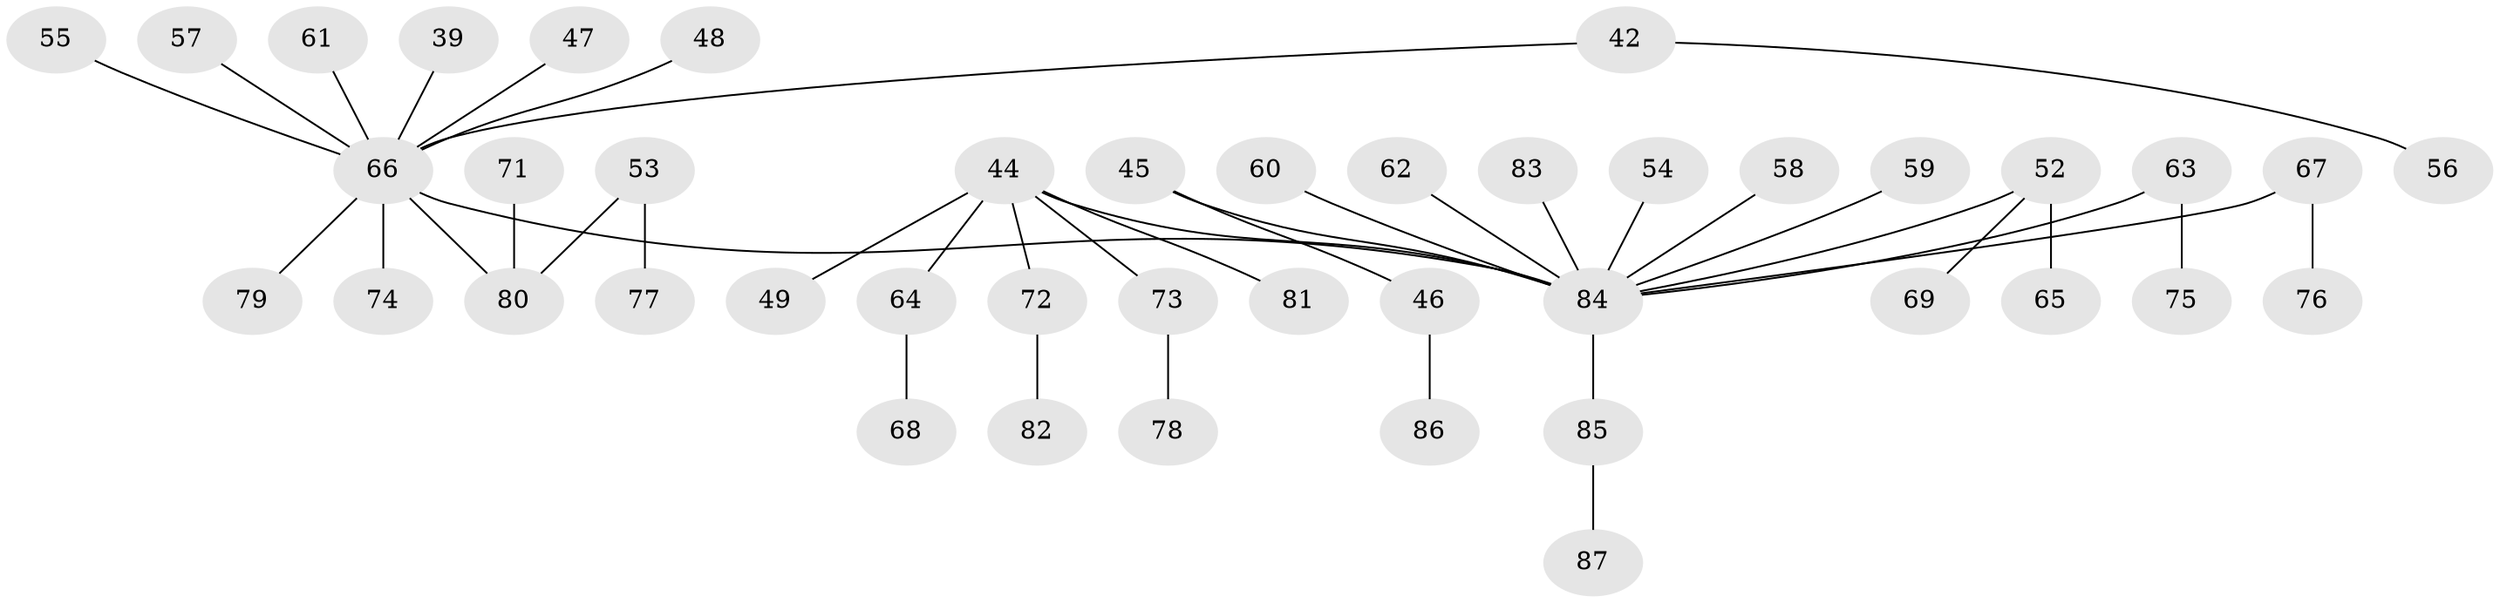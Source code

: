 // original degree distribution, {6: 0.011494252873563218, 5: 0.022988505747126436, 3: 0.19540229885057472, 4: 0.04597701149425287, 2: 0.22988505747126436, 1: 0.4827586206896552, 7: 0.011494252873563218}
// Generated by graph-tools (version 1.1) at 2025/52/03/09/25 04:52:54]
// undirected, 43 vertices, 42 edges
graph export_dot {
graph [start="1"]
  node [color=gray90,style=filled];
  39;
  42;
  44 [super="+25+40"];
  45 [super="+37"];
  46;
  47;
  48;
  49;
  52 [super="+23"];
  53;
  54;
  55;
  56;
  57;
  58;
  59;
  60;
  61;
  62;
  63;
  64;
  65;
  66 [super="+2+1+4+20+28+8+17+21+10+22+41+32+33+34+36"];
  67 [super="+50"];
  68;
  69;
  71;
  72;
  73;
  74;
  75;
  76;
  77;
  78;
  79;
  80 [super="+38+43"];
  81;
  82;
  83;
  84 [super="+30+18+51+35+70+31"];
  85;
  86;
  87;
  39 -- 66;
  42 -- 56;
  42 -- 66;
  44 -- 73;
  44 -- 81;
  44 -- 64;
  44 -- 72;
  44 -- 84;
  44 -- 49;
  45 -- 84;
  45 -- 46;
  46 -- 86;
  47 -- 66;
  48 -- 66;
  52 -- 65;
  52 -- 69;
  52 -- 84;
  53 -- 77;
  53 -- 80;
  54 -- 84;
  55 -- 66;
  57 -- 66;
  58 -- 84;
  59 -- 84;
  60 -- 84;
  61 -- 66;
  62 -- 84;
  63 -- 75;
  63 -- 84;
  64 -- 68;
  66 -- 79;
  66 -- 74;
  66 -- 84;
  66 -- 80;
  67 -- 76;
  67 -- 84;
  71 -- 80;
  72 -- 82;
  73 -- 78;
  83 -- 84;
  84 -- 85;
  85 -- 87;
}
